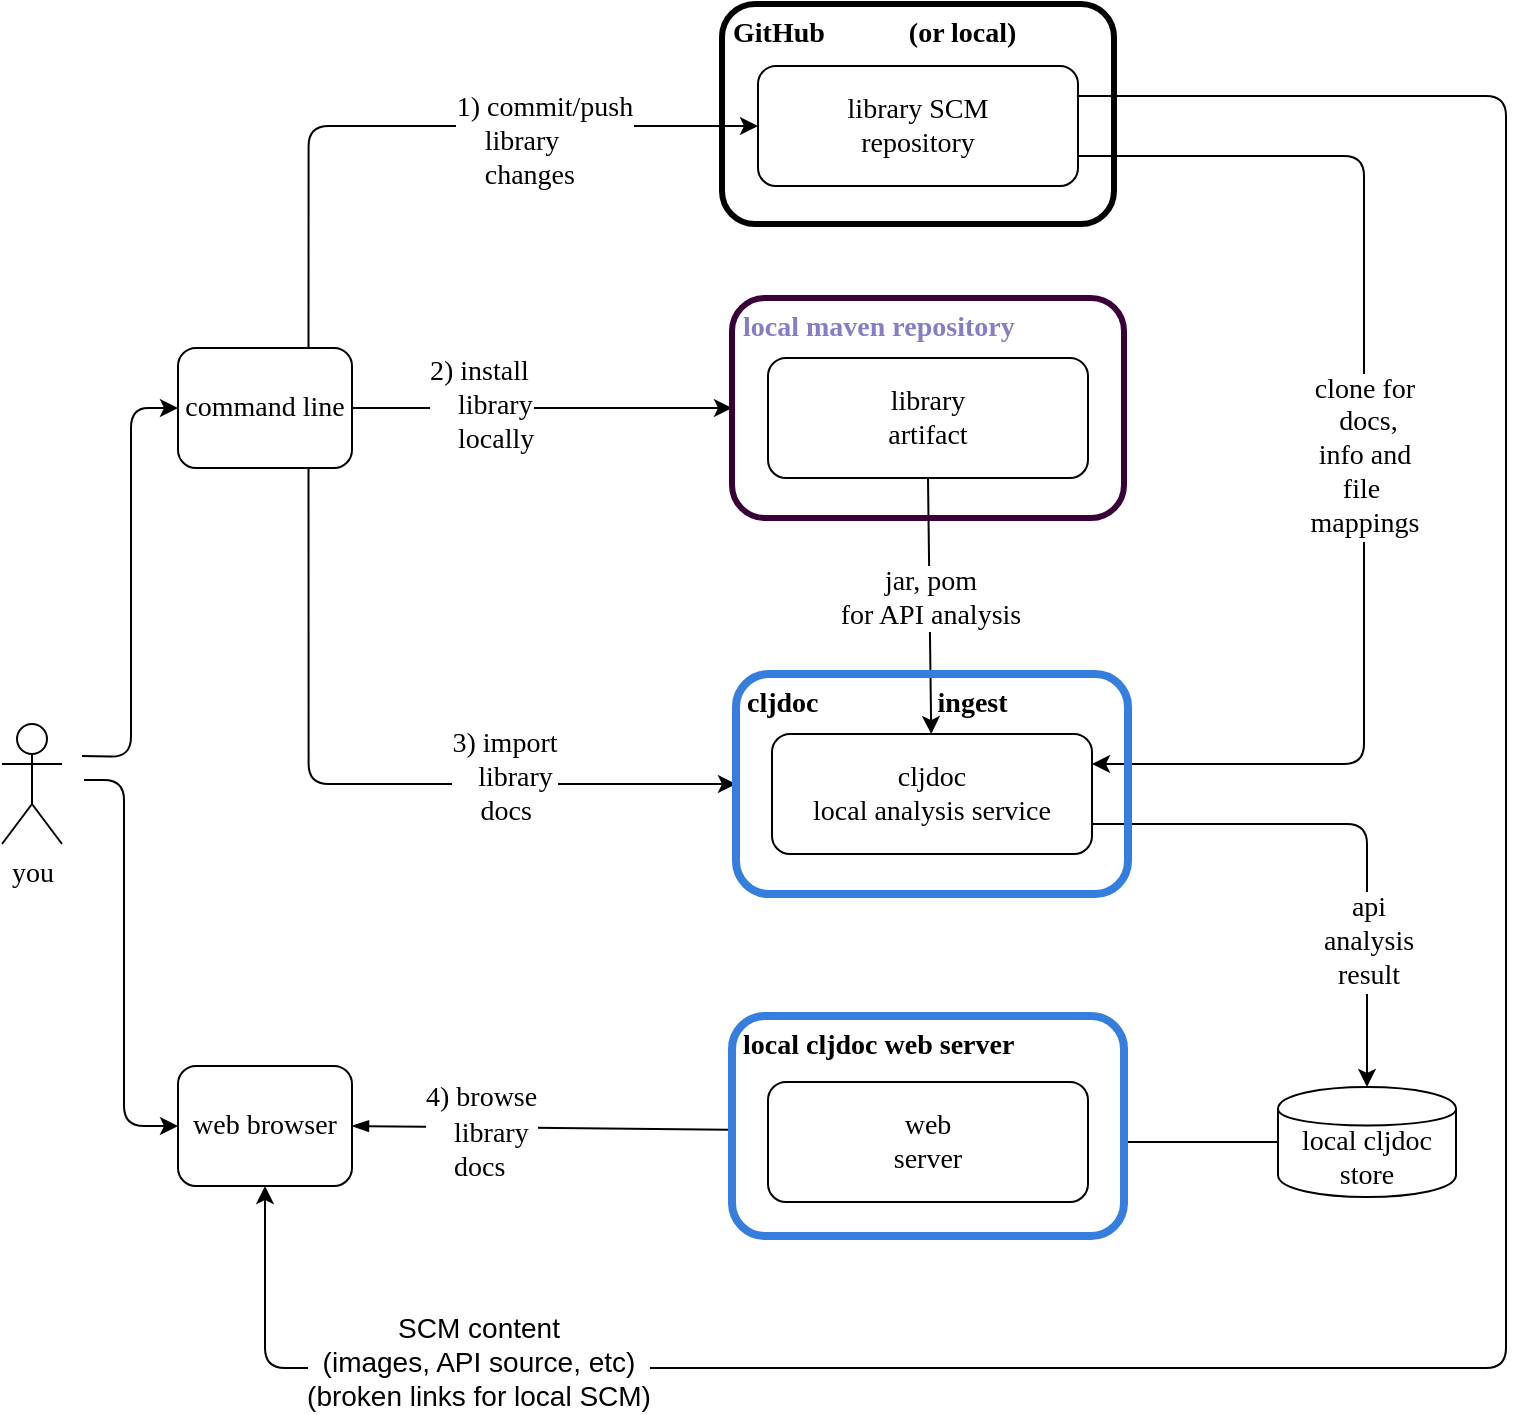 <mxfile version="20.2.3" type="device"><diagram id="iL2PloKJFnkakOv3NqhO" name="Page-1"><mxGraphModel dx="1092" dy="989" grid="0" gridSize="10" guides="1" tooltips="1" connect="1" arrows="1" fold="1" page="1" pageScale="1" pageWidth="850" pageHeight="1100" math="0" shadow="0"><root><mxCell id="0"/><mxCell id="1" parent="0"/><mxCell id="UWFAPb4SQNznaFrNvRMv-1" value="you" style="shape=umlActor;verticalLabelPosition=bottom;labelBackgroundColor=#ffffff;verticalAlign=top;html=1;fontFamily=Verdana;fontSize=14;" parent="1" vertex="1"><mxGeometry x="24" y="370" width="30" height="60" as="geometry"/></mxCell><mxCell id="UWFAPb4SQNznaFrNvRMv-12" value="" style="endArrow=classic;html=1;entryX=0;entryY=0.5;entryDx=0;entryDy=0;fontFamily=Verdana;fontSize=14;exitX=1;exitY=0.5;exitDx=0;exitDy=0;" parent="1" source="Cd5_KkyBsXeD8vQ4ExVG-9" target="UWFAPb4SQNznaFrNvRMv-6" edge="1"><mxGeometry width="50" height="50" relative="1" as="geometry"><mxPoint x="264" y="242" as="sourcePoint"/><mxPoint x="90" y="555" as="targetPoint"/></mxGeometry></mxCell><mxCell id="UWFAPb4SQNznaFrNvRMv-13" value="2) install&lt;br&gt;&amp;nbsp; &amp;nbsp; library&lt;br&gt;&amp;nbsp; &amp;nbsp; locally" style="text;html=1;resizable=0;points=[];align=left;verticalAlign=middle;labelBackgroundColor=#ffffff;fontFamily=Verdana;fontSize=14;" parent="UWFAPb4SQNznaFrNvRMv-12" vertex="1" connectable="0"><mxGeometry x="-0.267" y="-1" relative="1" as="geometry"><mxPoint x="-32.01" y="-2.26" as="offset"/></mxGeometry></mxCell><mxCell id="UWFAPb4SQNznaFrNvRMv-16" value="" style="endArrow=classic;html=1;exitX=0.5;exitY=1;exitDx=0;exitDy=0;fontFamily=Verdana;fontSize=14;" parent="1" source="UWFAPb4SQNznaFrNvRMv-8" target="UWFAPb4SQNznaFrNvRMv-15" edge="1"><mxGeometry width="50" height="50" relative="1" as="geometry"><mxPoint x="-142.14" y="598" as="sourcePoint"/><mxPoint x="-92.14" y="548" as="targetPoint"/></mxGeometry></mxCell><mxCell id="Cd5_KkyBsXeD8vQ4ExVG-22" value="&lt;font face=&quot;Verdana&quot; style=&quot;font-size: 14px&quot;&gt;jar, pom&lt;br&gt;for API analysis&lt;/font&gt;" style="edgeLabel;html=1;align=center;verticalAlign=middle;resizable=0;points=[];" parent="UWFAPb4SQNznaFrNvRMv-16" vertex="1" connectable="0"><mxGeometry x="-0.07" relative="1" as="geometry"><mxPoint as="offset"/></mxGeometry></mxCell><mxCell id="UWFAPb4SQNznaFrNvRMv-19" value="" style="endArrow=classic;html=1;fontFamily=Verdana;fontSize=14;entryX=-0.008;entryY=0.4;entryDx=0;entryDy=0;entryPerimeter=0;startArrow=blockThin;startFill=1;exitX=1;exitY=0.5;exitDx=0;exitDy=0;" parent="1" source="Cd5_KkyBsXeD8vQ4ExVG-10" target="UWFAPb4SQNznaFrNvRMv-20" edge="1"><mxGeometry width="50" height="50" relative="1" as="geometry"><mxPoint x="80" y="537" as="sourcePoint"/><mxPoint x="80" y="625" as="targetPoint"/></mxGeometry></mxCell><mxCell id="UWFAPb4SQNznaFrNvRMv-21" value="local cljdoc store" style="shape=cylinder;whiteSpace=wrap;html=1;boundedLbl=1;backgroundOutline=1;fontFamily=Verdana;fontSize=14;" parent="1" vertex="1"><mxGeometry x="662" y="551.5" width="89" height="55" as="geometry"/></mxCell><mxCell id="UWFAPb4SQNznaFrNvRMv-25" value="" style="endArrow=classic;html=1;fontFamily=Verdana;fontSize=14;exitX=0;exitY=0.5;exitDx=0;exitDy=0;entryX=1;entryY=0.5;entryDx=0;entryDy=0;" parent="1" source="UWFAPb4SQNznaFrNvRMv-21" target="UWFAPb4SQNznaFrNvRMv-20" edge="1"><mxGeometry width="50" height="50" relative="1" as="geometry"><mxPoint x="-59.14" y="809" as="sourcePoint"/><mxPoint x="-9.14" y="759" as="targetPoint"/></mxGeometry></mxCell><mxCell id="UWFAPb4SQNznaFrNvRMv-56" value="" style="endArrow=classic;html=1;fontFamily=Verdana;fontSize=14;exitX=1;exitY=0.25;exitDx=0;exitDy=0;entryX=0.5;entryY=1;entryDx=0;entryDy=0;edgeStyle=orthogonalEdgeStyle;" parent="1" source="UWFAPb4SQNznaFrNvRMv-38" target="Cd5_KkyBsXeD8vQ4ExVG-10" edge="1"><mxGeometry width="50" height="50" relative="1" as="geometry"><mxPoint x="30" y="865" as="sourcePoint"/><mxPoint x="80" y="555" as="targetPoint"/><Array as="points"><mxPoint x="776" y="56"/><mxPoint x="776" y="692"/><mxPoint x="156" y="692"/></Array></mxGeometry></mxCell><mxCell id="Cd5_KkyBsXeD8vQ4ExVG-21" value="&lt;font style=&quot;font-size: 14px&quot;&gt;SCM content&lt;br&gt;(images, API source, etc)&lt;br&gt;(broken links for local SCM)&lt;br&gt;&lt;/font&gt;" style="edgeLabel;html=1;align=center;verticalAlign=middle;resizable=0;points=[];" parent="UWFAPb4SQNznaFrNvRMv-56" vertex="1" connectable="0"><mxGeometry x="0.105" y="-1" relative="1" as="geometry"><mxPoint x="-502" y="-2" as="offset"/></mxGeometry></mxCell><mxCell id="4iiX2EW9ZCH91T86XwsP-2" value="" style="endArrow=classic;html=1;exitX=1;exitY=0.75;exitDx=0;exitDy=0;entryX=1;entryY=0.25;entryDx=0;entryDy=0;edgeStyle=orthogonalEdgeStyle;" parent="1" source="UWFAPb4SQNznaFrNvRMv-38" target="UWFAPb4SQNznaFrNvRMv-15" edge="1"><mxGeometry width="50" height="50" relative="1" as="geometry"><mxPoint x="-152.14" y="858" as="sourcePoint"/><mxPoint x="437.86" y="565.5" as="targetPoint"/><Array as="points"><mxPoint x="705" y="86"/><mxPoint x="705" y="390"/></Array></mxGeometry></mxCell><mxCell id="Cd5_KkyBsXeD8vQ4ExVG-28" value="&lt;span style=&quot;font-family: &amp;quot;verdana&amp;quot; ; font-size: 14px ; text-align: left&quot;&gt;clone for&lt;br&gt;&amp;nbsp;&lt;/span&gt;&lt;span style=&quot;font-family: &amp;quot;verdana&amp;quot; ; font-size: 14px ; text-align: left&quot;&gt;docs, &lt;br&gt;info&amp;nbsp;&lt;/span&gt;&lt;span style=&quot;font-family: &amp;quot;verdana&amp;quot; ; font-size: 14px ; text-align: left&quot;&gt;and&lt;br&gt;file&amp;nbsp;&lt;br&gt;&lt;/span&gt;&lt;span style=&quot;font-family: &amp;quot;verdana&amp;quot; ; font-size: 14px ; text-align: left&quot;&gt;mappings&lt;/span&gt;" style="edgeLabel;html=1;align=center;verticalAlign=middle;resizable=0;points=[];" parent="4iiX2EW9ZCH91T86XwsP-2" vertex="1" connectable="0"><mxGeometry x="0.061" y="-1" relative="1" as="geometry"><mxPoint x="1" y="-17" as="offset"/></mxGeometry></mxCell><mxCell id="4iiX2EW9ZCH91T86XwsP-6" style="orthogonalLoop=1;jettySize=auto;html=1;exitX=1;exitY=0.75;exitDx=0;exitDy=0;elbow=vertical;edgeStyle=orthogonalEdgeStyle;rounded=1;" parent="1" source="UWFAPb4SQNznaFrNvRMv-15" target="UWFAPb4SQNznaFrNvRMv-21" edge="1"><mxGeometry relative="1" as="geometry"/></mxCell><mxCell id="Cd5_KkyBsXeD8vQ4ExVG-27" value="&lt;span style=&quot;font-family: &amp;#34;verdana&amp;#34; ; font-size: 14px ; text-align: left&quot;&gt;api&lt;/span&gt;&lt;br style=&quot;font-family: &amp;#34;verdana&amp;#34; ; font-size: 14px ; text-align: left&quot;&gt;&lt;span style=&quot;font-family: &amp;#34;verdana&amp;#34; ; font-size: 14px ; text-align: left&quot;&gt;analysis&lt;/span&gt;&lt;br style=&quot;font-family: &amp;#34;verdana&amp;#34; ; font-size: 14px ; text-align: left&quot;&gt;&lt;span style=&quot;font-family: &amp;#34;verdana&amp;#34; ; font-size: 14px ; text-align: left&quot;&gt;result&lt;/span&gt;" style="edgeLabel;html=1;align=center;verticalAlign=middle;resizable=0;points=[];" parent="4iiX2EW9ZCH91T86XwsP-6" vertex="1" connectable="0"><mxGeometry x="0.095" y="-1" relative="1" as="geometry"><mxPoint x="1" y="48.5" as="offset"/></mxGeometry></mxCell><mxCell id="Cd5_KkyBsXeD8vQ4ExVG-4" value="" style="endArrow=classic;html=1;entryX=0;entryY=0.5;entryDx=0;entryDy=0;exitX=0.75;exitY=1;exitDx=0;exitDy=0;edgeStyle=orthogonalEdgeStyle;" parent="1" source="Cd5_KkyBsXeD8vQ4ExVG-9" target="UWFAPb4SQNznaFrNvRMv-14" edge="1"><mxGeometry width="50" height="50" relative="1" as="geometry"><mxPoint x="269" y="322" as="sourcePoint"/><mxPoint x="450" y="360" as="targetPoint"/></mxGeometry></mxCell><mxCell id="Cd5_KkyBsXeD8vQ4ExVG-20" value="&lt;font face=&quot;Verdana&quot;&gt;&lt;span style=&quot;font-size: 14px&quot;&gt;3) import &lt;/span&gt;&lt;br&gt;&lt;span style=&quot;font-size: 14px&quot;&gt;&amp;nbsp; &amp;nbsp;library&lt;/span&gt;&lt;br&gt;&lt;div style=&quot;text-align: left&quot;&gt;&lt;span style=&quot;font-size: 14px&quot;&gt;&amp;nbsp; &amp;nbsp; docs&lt;/span&gt;&lt;/div&gt;&lt;/font&gt;" style="edgeLabel;html=1;align=center;verticalAlign=middle;resizable=0;points=[];" parent="Cd5_KkyBsXeD8vQ4ExVG-4" vertex="1" connectable="0"><mxGeometry x="-0.179" relative="1" as="geometry"><mxPoint x="97.7" y="2" as="offset"/></mxGeometry></mxCell><mxCell id="Cd5_KkyBsXeD8vQ4ExVG-9" value="command line" style="rounded=1;whiteSpace=wrap;html=1;fontFamily=Verdana;fontSize=14;" parent="1" vertex="1"><mxGeometry x="112" y="182" width="87" height="60" as="geometry"/></mxCell><mxCell id="Cd5_KkyBsXeD8vQ4ExVG-10" value="web browser" style="rounded=1;whiteSpace=wrap;html=1;fontFamily=Verdana;fontSize=14;" parent="1" vertex="1"><mxGeometry x="112" y="541" width="87" height="60" as="geometry"/></mxCell><mxCell id="Cd5_KkyBsXeD8vQ4ExVG-16" value="" style="endArrow=classic;html=1;entryX=0;entryY=0.5;entryDx=0;entryDy=0;edgeStyle=orthogonalEdgeStyle;" parent="1" target="Cd5_KkyBsXeD8vQ4ExVG-10" edge="1"><mxGeometry width="50" height="50" relative="1" as="geometry"><mxPoint x="65" y="398" as="sourcePoint"/><mxPoint x="144" y="465" as="targetPoint"/><Array as="points"><mxPoint x="85" y="398"/><mxPoint x="85" y="571"/></Array></mxGeometry></mxCell><mxCell id="Cd5_KkyBsXeD8vQ4ExVG-19" value="&lt;font style=&quot;font-size: 14px&quot;&gt;&lt;span style=&quot;font-family: &amp;#34;verdana&amp;#34;&quot;&gt;4) browse&lt;/span&gt;&lt;br&gt;&lt;span style=&quot;font-family: &amp;#34;verdana&amp;#34;&quot;&gt;&amp;nbsp; &amp;nbsp; library&lt;/span&gt;&lt;br&gt;&lt;span style=&quot;font-family: &amp;#34;verdana&amp;#34;&quot;&gt;&amp;nbsp; &amp;nbsp; docs&lt;/span&gt;&lt;/font&gt;" style="edgeLabel;html=1;align=left;verticalAlign=middle;resizable=0;points=[];" parent="Cd5_KkyBsXeD8vQ4ExVG-16" vertex="1" connectable="0"><mxGeometry x="0.281" y="1" relative="1" as="geometry"><mxPoint x="148" y="55" as="offset"/></mxGeometry></mxCell><mxCell id="Cd5_KkyBsXeD8vQ4ExVG-17" value="" style="endArrow=classic;html=1;entryX=0;entryY=0.5;entryDx=0;entryDy=0;edgeStyle=orthogonalEdgeStyle;" parent="1" target="Cd5_KkyBsXeD8vQ4ExVG-9" edge="1"><mxGeometry width="50" height="50" relative="1" as="geometry"><mxPoint x="64" y="386" as="sourcePoint"/><mxPoint x="132" y="254" as="targetPoint"/></mxGeometry></mxCell><mxCell id="Cd5_KkyBsXeD8vQ4ExVG-25" value="" style="group" parent="1" vertex="1" connectable="0"><mxGeometry x="389" y="157" width="196" height="110" as="geometry"/></mxCell><mxCell id="UWFAPb4SQNznaFrNvRMv-6" value="&lt;font color=&quot;#867ec4&quot;&gt;&lt;b&gt;&amp;nbsp;local maven repository&lt;/b&gt;&lt;/font&gt;" style="rounded=1;whiteSpace=wrap;html=1;align=left;horizontal=1;verticalAlign=top;fontFamily=Verdana;fontSize=14;fillColor=none;strokeWidth=3;strokeColor=#380036;" parent="Cd5_KkyBsXeD8vQ4ExVG-25" vertex="1"><mxGeometry width="196" height="110" as="geometry"/></mxCell><mxCell id="UWFAPb4SQNznaFrNvRMv-8" value="library&lt;br style=&quot;font-size: 14px&quot;&gt;artifact" style="rounded=1;whiteSpace=wrap;html=1;fontFamily=Verdana;fontSize=14;" parent="Cd5_KkyBsXeD8vQ4ExVG-25" vertex="1"><mxGeometry x="18" y="30" width="160" height="60" as="geometry"/></mxCell><mxCell id="Cd5_KkyBsXeD8vQ4ExVG-31" value="" style="endArrow=classic;html=1;exitX=0.75;exitY=0;exitDx=0;exitDy=0;entryX=0;entryY=0.5;entryDx=0;entryDy=0;edgeStyle=orthogonalEdgeStyle;" parent="1" source="Cd5_KkyBsXeD8vQ4ExVG-9" target="UWFAPb4SQNznaFrNvRMv-38" edge="1"><mxGeometry width="50" height="50" relative="1" as="geometry"><mxPoint x="400" y="482" as="sourcePoint"/><mxPoint x="450" y="432" as="targetPoint"/></mxGeometry></mxCell><mxCell id="Cd5_KkyBsXeD8vQ4ExVG-32" value="&lt;span style=&quot;font-family: &amp;#34;verdana&amp;#34; ; font-size: 14px&quot;&gt;1) commit/push&lt;br&gt;&lt;div style=&quot;text-align: left&quot;&gt;&amp;nbsp; &amp;nbsp; library&lt;/div&gt;&lt;div style=&quot;text-align: left&quot;&gt;&amp;nbsp; &amp;nbsp; changes&lt;/div&gt;&lt;/span&gt;" style="edgeLabel;html=1;align=center;verticalAlign=middle;resizable=0;points=[];" parent="Cd5_KkyBsXeD8vQ4ExVG-31" vertex="1" connectable="0"><mxGeometry x="0.028" relative="1" as="geometry"><mxPoint x="55.7" y="8.0" as="offset"/></mxGeometry></mxCell><mxCell id="Cd5_KkyBsXeD8vQ4ExVG-34" value="" style="group" parent="1" vertex="1" connectable="0"><mxGeometry x="384" y="10" width="196" height="110" as="geometry"/></mxCell><mxCell id="UWFAPb4SQNznaFrNvRMv-36" value="&amp;nbsp;&lt;b&gt;GitHub&amp;nbsp; &amp;nbsp; &amp;nbsp; &amp;nbsp; &amp;nbsp; &amp;nbsp; (or local)&lt;/b&gt;" style="rounded=1;whiteSpace=wrap;html=1;align=left;horizontal=1;verticalAlign=top;fontFamily=Verdana;fontSize=14;fillColor=none;strokeWidth=3;" parent="Cd5_KkyBsXeD8vQ4ExVG-34" vertex="1"><mxGeometry width="196" height="110" as="geometry"/></mxCell><mxCell id="UWFAPb4SQNznaFrNvRMv-38" value="library SCM&lt;br&gt;repository" style="rounded=1;whiteSpace=wrap;html=1;fontFamily=Verdana;fontSize=14;" parent="Cd5_KkyBsXeD8vQ4ExVG-34" vertex="1"><mxGeometry x="18" y="31" width="160" height="60" as="geometry"/></mxCell><mxCell id="UWFAPb4SQNznaFrNvRMv-14" value="&lt;b&gt;&amp;nbsp;cljdoc&amp;nbsp; &amp;nbsp; &amp;nbsp; &amp;nbsp; &amp;nbsp; &amp;nbsp; &amp;nbsp; &amp;nbsp; &amp;nbsp;ingest&lt;/b&gt;" style="rounded=1;whiteSpace=wrap;html=1;align=left;horizontal=1;verticalAlign=top;fontFamily=Verdana;fontSize=14;strokeWidth=4;strokeColor=#357edd;fillColor=none;" parent="1" vertex="1"><mxGeometry x="391" y="345" width="196" height="110" as="geometry"/></mxCell><mxCell id="UWFAPb4SQNznaFrNvRMv-15" value="cljdoc&lt;br style=&quot;font-size: 14px&quot;&gt;local analysis service" style="rounded=1;whiteSpace=wrap;html=1;fontFamily=Verdana;fontSize=14;" parent="1" vertex="1"><mxGeometry x="409" y="375" width="160" height="60" as="geometry"/></mxCell><mxCell id="Cd5_KkyBsXeD8vQ4ExVG-35" value="" style="group" parent="1" vertex="1" connectable="0"><mxGeometry x="389" y="516" width="196" height="110" as="geometry"/></mxCell><mxCell id="UWFAPb4SQNznaFrNvRMv-18" value="&lt;b&gt;&amp;nbsp;local cljdoc web server&lt;/b&gt;" style="rounded=1;whiteSpace=wrap;html=1;align=left;horizontal=1;verticalAlign=top;fontFamily=Verdana;fontSize=14;strokeColor=#357edd;strokeWidth=4;" parent="Cd5_KkyBsXeD8vQ4ExVG-35" vertex="1"><mxGeometry width="196" height="110" as="geometry"/></mxCell><mxCell id="UWFAPb4SQNznaFrNvRMv-20" value="web&lt;br&gt;server" style="rounded=1;whiteSpace=wrap;html=1;fontFamily=Verdana;fontSize=14;" parent="Cd5_KkyBsXeD8vQ4ExVG-35" vertex="1"><mxGeometry x="18" y="33" width="160" height="60" as="geometry"/></mxCell></root></mxGraphModel></diagram></mxfile>